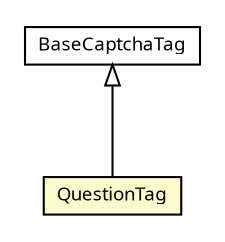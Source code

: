 #!/usr/local/bin/dot
#
# Class diagram 
# Generated by UmlGraph version 4.6 (http://www.spinellis.gr/sw/umlgraph)
#

digraph G {
	edge [fontname="arial",fontsize=10,labelfontname="arial",labelfontsize=10];
	node [fontname="arial",fontsize=10,shape=plaintext];
	// com.octo.captcha.module.taglib.QuestionTag
	c17555 [label=<<table border="0" cellborder="1" cellspacing="0" cellpadding="2" port="p" bgcolor="lemonChiffon" href="./QuestionTag.html">
		<tr><td><table border="0" cellspacing="0" cellpadding="1">
			<tr><td><font face="ariali"> QuestionTag </font></td></tr>
		</table></td></tr>
		</table>>, fontname="arial", fontcolor="black", fontsize=9.0];
	// com.octo.captcha.module.taglib.BaseCaptchaTag
	c17557 [label=<<table border="0" cellborder="1" cellspacing="0" cellpadding="2" port="p" href="./BaseCaptchaTag.html">
		<tr><td><table border="0" cellspacing="0" cellpadding="1">
			<tr><td><font face="ariali"> BaseCaptchaTag </font></td></tr>
		</table></td></tr>
		</table>>, fontname="arial", fontcolor="black", fontsize=9.0];
	//com.octo.captcha.module.taglib.QuestionTag extends com.octo.captcha.module.taglib.BaseCaptchaTag
	c17557:p -> c17555:p [dir=back,arrowtail=empty];
}

